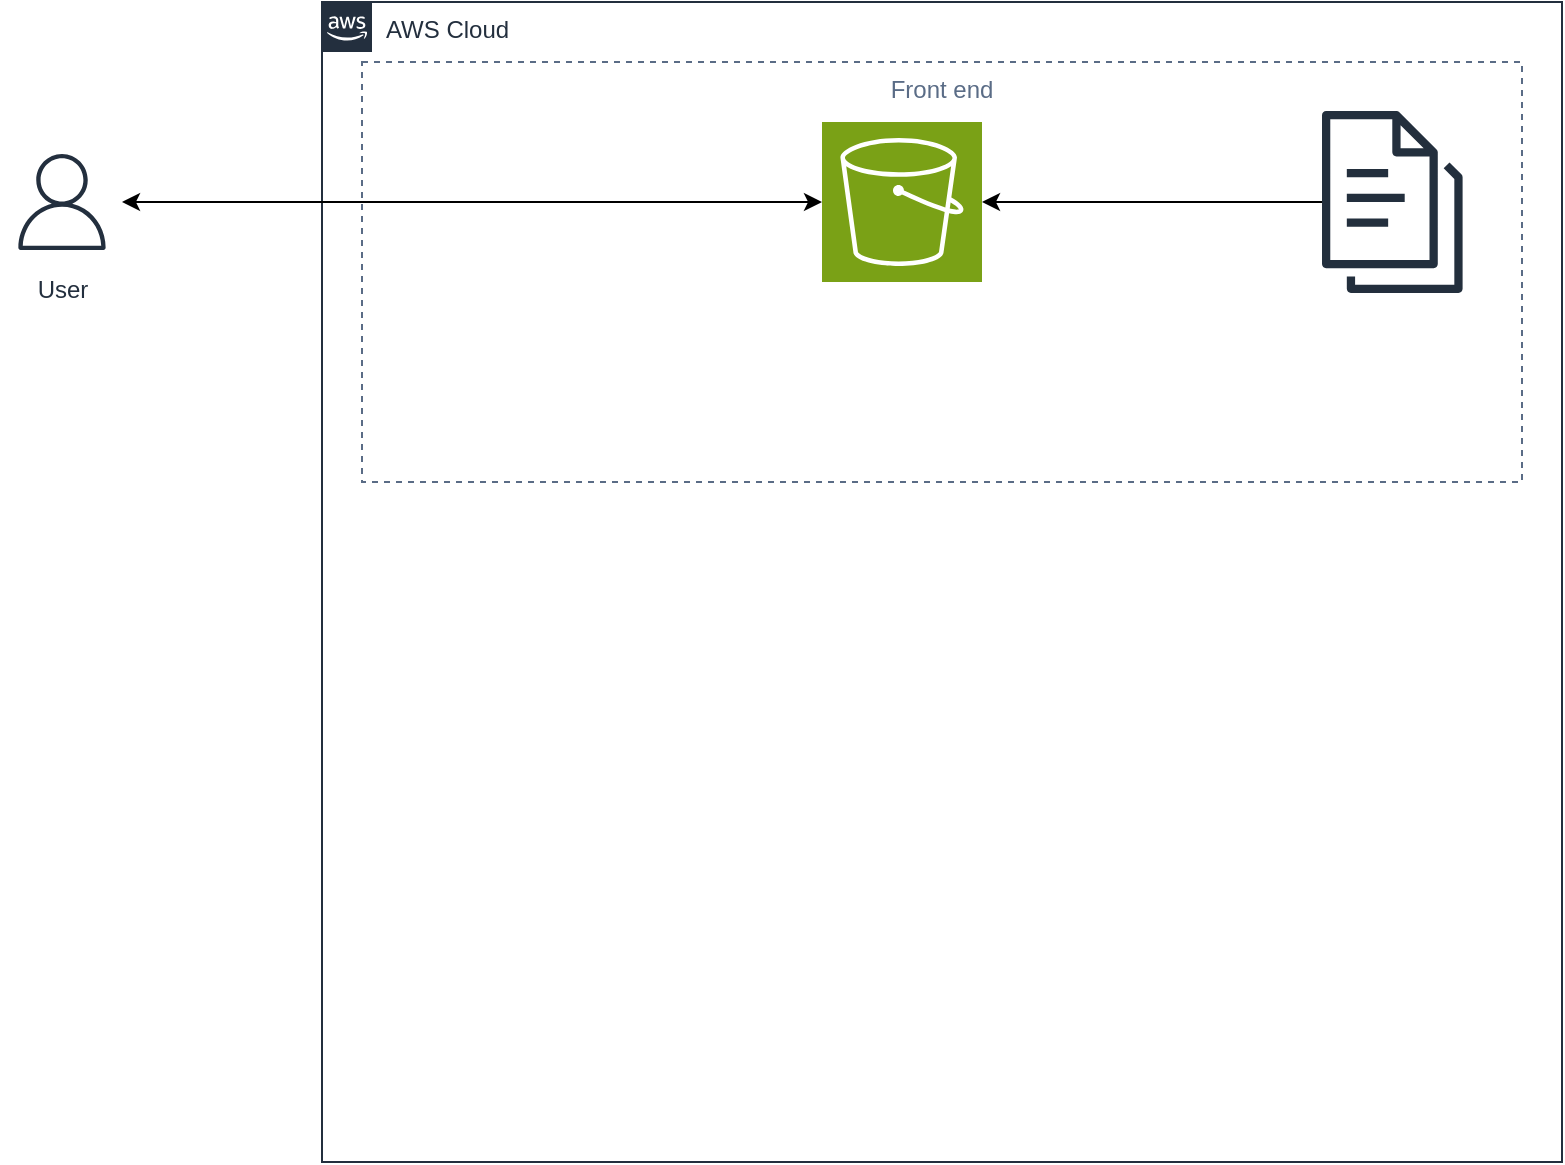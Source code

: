 <mxfile version="24.0.4" type="device">
  <diagram name="Page-1" id="WyHTf1aq_NatqZGVYBx2">
    <mxGraphModel dx="1432" dy="905" grid="1" gridSize="10" guides="1" tooltips="1" connect="1" arrows="1" fold="1" page="1" pageScale="1" pageWidth="1169" pageHeight="827" math="0" shadow="0">
      <root>
        <mxCell id="0" />
        <mxCell id="1" parent="0" />
        <mxCell id="haM3eLDlL88MR8hQrZ8X-35" value="AWS Cloud" style="points=[[0,0],[0.25,0],[0.5,0],[0.75,0],[1,0],[1,0.25],[1,0.5],[1,0.75],[1,1],[0.75,1],[0.5,1],[0.25,1],[0,1],[0,0.75],[0,0.5],[0,0.25]];outlineConnect=0;gradientColor=none;html=1;whiteSpace=wrap;fontSize=12;fontStyle=0;container=1;pointerEvents=0;collapsible=0;recursiveResize=0;shape=mxgraph.aws4.group;grIcon=mxgraph.aws4.group_aws_cloud_alt;strokeColor=#232F3E;fillColor=none;verticalAlign=top;align=left;spacingLeft=30;fontColor=#232F3E;dashed=0;" vertex="1" parent="1">
          <mxGeometry x="390" y="40" width="620" height="580" as="geometry" />
        </mxCell>
        <mxCell id="haM3eLDlL88MR8hQrZ8X-36" value="Front end" style="fillColor=none;strokeColor=#5A6C86;dashed=1;verticalAlign=top;fontStyle=0;fontColor=#5A6C86;whiteSpace=wrap;html=1;" vertex="1" parent="haM3eLDlL88MR8hQrZ8X-35">
          <mxGeometry x="20" y="30" width="580" height="210" as="geometry" />
        </mxCell>
        <mxCell id="haM3eLDlL88MR8hQrZ8X-37" value="" style="sketch=0;points=[[0,0,0],[0.25,0,0],[0.5,0,0],[0.75,0,0],[1,0,0],[0,1,0],[0.25,1,0],[0.5,1,0],[0.75,1,0],[1,1,0],[0,0.25,0],[0,0.5,0],[0,0.75,0],[1,0.25,0],[1,0.5,0],[1,0.75,0]];outlineConnect=0;fontColor=#232F3E;fillColor=#7AA116;strokeColor=#ffffff;dashed=0;verticalLabelPosition=bottom;verticalAlign=top;align=center;html=1;fontSize=12;fontStyle=0;aspect=fixed;shape=mxgraph.aws4.resourceIcon;resIcon=mxgraph.aws4.s3;" vertex="1" parent="haM3eLDlL88MR8hQrZ8X-35">
          <mxGeometry x="250" y="60" width="80" height="80" as="geometry" />
        </mxCell>
        <mxCell id="haM3eLDlL88MR8hQrZ8X-38" style="edgeStyle=orthogonalEdgeStyle;rounded=0;orthogonalLoop=1;jettySize=auto;html=1;" edge="1" parent="haM3eLDlL88MR8hQrZ8X-35" source="haM3eLDlL88MR8hQrZ8X-39" target="haM3eLDlL88MR8hQrZ8X-37">
          <mxGeometry relative="1" as="geometry" />
        </mxCell>
        <mxCell id="haM3eLDlL88MR8hQrZ8X-39" value="" style="sketch=0;outlineConnect=0;fontColor=#232F3E;gradientColor=none;fillColor=#232F3D;strokeColor=none;dashed=0;verticalLabelPosition=bottom;verticalAlign=top;align=center;html=1;fontSize=12;fontStyle=0;aspect=fixed;pointerEvents=1;shape=mxgraph.aws4.documents3;" vertex="1" parent="haM3eLDlL88MR8hQrZ8X-35">
          <mxGeometry x="500" y="51.91" width="70.3" height="96.18" as="geometry" />
        </mxCell>
        <mxCell id="haM3eLDlL88MR8hQrZ8X-40" value="User" style="sketch=0;outlineConnect=0;fontColor=#232F3E;gradientColor=none;strokeColor=#232F3E;fillColor=#ffffff;dashed=0;verticalLabelPosition=bottom;verticalAlign=top;align=center;html=1;fontSize=12;fontStyle=0;aspect=fixed;shape=mxgraph.aws4.resourceIcon;resIcon=mxgraph.aws4.user;" vertex="1" parent="1">
          <mxGeometry x="230" y="110" width="60" height="60" as="geometry" />
        </mxCell>
        <mxCell id="haM3eLDlL88MR8hQrZ8X-51" style="edgeStyle=orthogonalEdgeStyle;rounded=0;orthogonalLoop=1;jettySize=auto;html=1;exitX=0;exitY=0.5;exitDx=0;exitDy=0;exitPerimeter=0;startArrow=classic;startFill=1;" edge="1" parent="1" source="haM3eLDlL88MR8hQrZ8X-37" target="haM3eLDlL88MR8hQrZ8X-40">
          <mxGeometry relative="1" as="geometry" />
        </mxCell>
      </root>
    </mxGraphModel>
  </diagram>
</mxfile>
